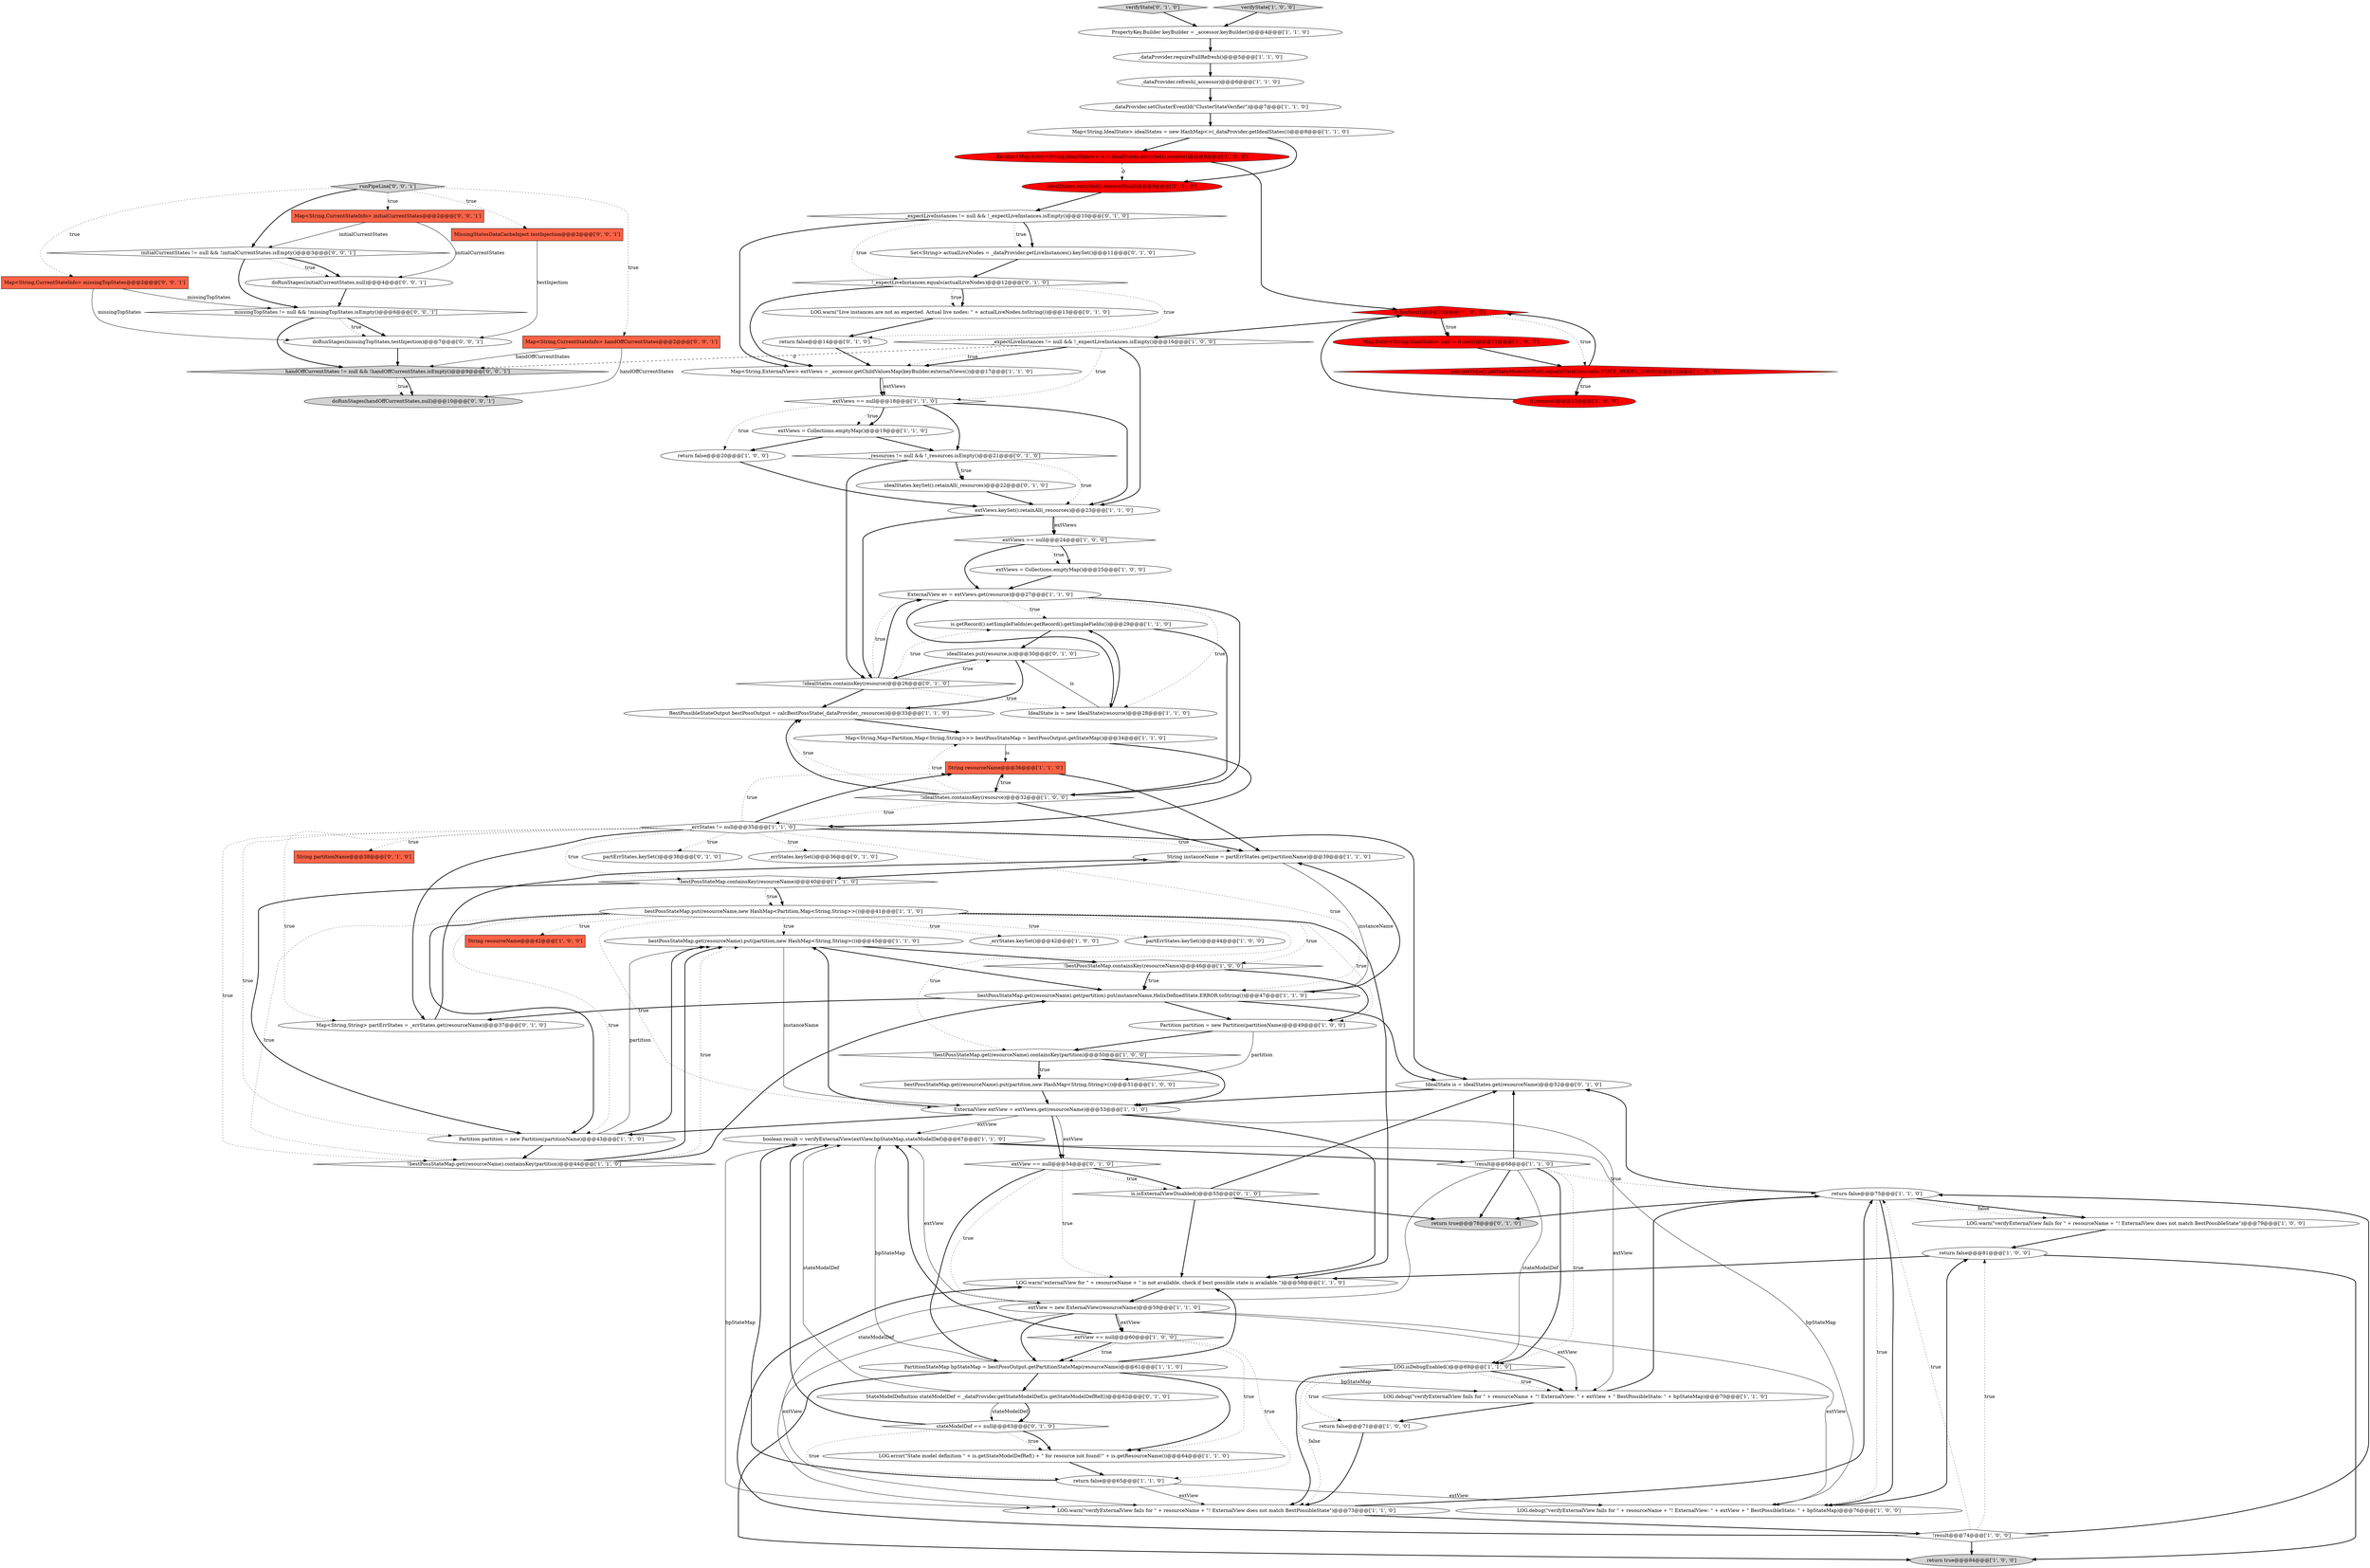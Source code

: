 digraph {
31 [style = filled, label = "PropertyKey.Builder keyBuilder = _accessor.keyBuilder()@@@4@@@['1', '1', '0']", fillcolor = white, shape = ellipse image = "AAA0AAABBB1BBB"];
67 [style = filled, label = "IdealState is = idealStates.get(resourceName)@@@52@@@['0', '1', '0']", fillcolor = white, shape = ellipse image = "AAA0AAABBB2BBB"];
10 [style = filled, label = "extView == null@@@60@@@['1', '0', '0']", fillcolor = white, shape = diamond image = "AAA0AAABBB1BBB"];
85 [style = filled, label = "doRunStages(missingTopStates,testInjection)@@@7@@@['0', '0', '1']", fillcolor = white, shape = ellipse image = "AAA0AAABBB3BBB"];
12 [style = filled, label = "extView = new ExternalView(resourceName)@@@59@@@['1', '1', '0']", fillcolor = white, shape = ellipse image = "AAA0AAABBB1BBB"];
38 [style = filled, label = "!bestPossStateMap.containsKey(resourceName)@@@40@@@['1', '1', '0']", fillcolor = white, shape = diamond image = "AAA0AAABBB1BBB"];
65 [style = filled, label = "Map<String,String> partErrStates = _errStates.get(resourceName)@@@37@@@['0', '1', '0']", fillcolor = white, shape = ellipse image = "AAA0AAABBB2BBB"];
72 [style = filled, label = "_expectLiveInstances != null && !_expectLiveInstances.isEmpty()@@@10@@@['0', '1', '0']", fillcolor = white, shape = diamond image = "AAA0AAABBB2BBB"];
84 [style = filled, label = "MissingStatesDataCacheInject testInjection@@@2@@@['0', '0', '1']", fillcolor = tomato, shape = box image = "AAA0AAABBB3BBB"];
43 [style = filled, label = "_dataProvider.requireFullRefresh()@@@5@@@['1', '1', '0']", fillcolor = white, shape = ellipse image = "AAA0AAABBB1BBB"];
61 [style = filled, label = "verifyState['0', '1', '0']", fillcolor = lightgray, shape = diamond image = "AAA0AAABBB2BBB"];
69 [style = filled, label = "!_expectLiveInstances.equals(actualLiveNodes)@@@12@@@['0', '1', '0']", fillcolor = white, shape = diamond image = "AAA0AAABBB2BBB"];
24 [style = filled, label = "bestPossStateMap.get(resourceName).put(partition,new HashMap<String,String>())@@@45@@@['1', '1', '0']", fillcolor = white, shape = ellipse image = "AAA0AAABBB1BBB"];
78 [style = filled, label = "extView == null@@@54@@@['0', '1', '0']", fillcolor = white, shape = diamond image = "AAA0AAABBB2BBB"];
88 [style = filled, label = "Map<String,CurrentStateInfo> initialCurrentStates@@@2@@@['0', '0', '1']", fillcolor = tomato, shape = box image = "AAA0AAABBB3BBB"];
60 [style = filled, label = "String partitionName@@@38@@@['0', '1', '0']", fillcolor = tomato, shape = box image = "AAA0AAABBB2BBB"];
13 [style = filled, label = "return false@@@75@@@['1', '1', '0']", fillcolor = white, shape = ellipse image = "AAA0AAABBB1BBB"];
23 [style = filled, label = "Iterator<Map.Entry<String,IdealState>> it = idealStates.entrySet().iterator()@@@9@@@['1', '0', '0']", fillcolor = red, shape = ellipse image = "AAA1AAABBB1BBB"];
47 [style = filled, label = "verifyState['1', '0', '0']", fillcolor = lightgray, shape = diamond image = "AAA0AAABBB1BBB"];
5 [style = filled, label = "!result@@@68@@@['1', '1', '0']", fillcolor = white, shape = diamond image = "AAA0AAABBB1BBB"];
21 [style = filled, label = "return true@@@84@@@['1', '0', '0']", fillcolor = lightgray, shape = ellipse image = "AAA0AAABBB1BBB"];
7 [style = filled, label = "return false@@@65@@@['1', '1', '0']", fillcolor = white, shape = ellipse image = "AAA0AAABBB1BBB"];
25 [style = filled, label = "it.remove()@@@13@@@['1', '0', '0']", fillcolor = red, shape = ellipse image = "AAA1AAABBB1BBB"];
66 [style = filled, label = "StateModelDefinition stateModelDef = _dataProvider.getStateModelDef(is.getStateModelDefRef())@@@62@@@['0', '1', '0']", fillcolor = white, shape = ellipse image = "AAA0AAABBB2BBB"];
64 [style = filled, label = "idealStates.put(resource,is)@@@30@@@['0', '1', '0']", fillcolor = white, shape = ellipse image = "AAA0AAABBB2BBB"];
36 [style = filled, label = "bestPossStateMap.get(resourceName).get(partition).put(instanceName,HelixDefinedState.ERROR.toString())@@@47@@@['1', '1', '0']", fillcolor = white, shape = ellipse image = "AAA0AAABBB1BBB"];
76 [style = filled, label = "idealStates.entrySet().removeIf(null)@@@9@@@['0', '1', '0']", fillcolor = red, shape = ellipse image = "AAA1AAABBB2BBB"];
91 [style = filled, label = "missingTopStates != null && !missingTopStates.isEmpty()@@@6@@@['0', '0', '1']", fillcolor = white, shape = diamond image = "AAA0AAABBB3BBB"];
44 [style = filled, label = "bestPossStateMap.put(resourceName,new HashMap<Partition,Map<String,String>>())@@@41@@@['1', '1', '0']", fillcolor = white, shape = ellipse image = "AAA0AAABBB1BBB"];
51 [style = filled, label = "LOG.warn(\"verifyExternalView fails for \" + resourceName + \"! ExternalView does not match BestPossibleState\")@@@79@@@['1', '0', '0']", fillcolor = white, shape = ellipse image = "AAA0AAABBB1BBB"];
26 [style = filled, label = "is.getRecord().setSimpleFields(ev.getRecord().getSimpleFields())@@@29@@@['1', '1', '0']", fillcolor = white, shape = ellipse image = "AAA0AAABBB1BBB"];
4 [style = filled, label = "LOG.error(\"State model definition \" + is.getStateModelDefRef() + \" for resource not found!\" + is.getResourceName())@@@64@@@['1', '1', '0']", fillcolor = white, shape = ellipse image = "AAA0AAABBB1BBB"];
77 [style = filled, label = "LOG.warn(\"Live instances are not as expected. Actual live nodes: \" + actualLiveNodes.toString())@@@13@@@['0', '1', '0']", fillcolor = white, shape = ellipse image = "AAA0AAABBB2BBB"];
3 [style = filled, label = "Map<String,ExternalView> extViews = _accessor.getChildValuesMap(keyBuilder.externalViews())@@@17@@@['1', '1', '0']", fillcolor = white, shape = ellipse image = "AAA0AAABBB1BBB"];
32 [style = filled, label = "!bestPossStateMap.get(resourceName).containsKey(partition)@@@50@@@['1', '0', '0']", fillcolor = white, shape = diamond image = "AAA0AAABBB1BBB"];
82 [style = filled, label = "Map<String,CurrentStateInfo> handOffCurrentStates@@@2@@@['0', '0', '1']", fillcolor = tomato, shape = box image = "AAA0AAABBB3BBB"];
86 [style = filled, label = "Map<String,CurrentStateInfo> missingTopStates@@@2@@@['0', '0', '1']", fillcolor = tomato, shape = box image = "AAA0AAABBB3BBB"];
30 [style = filled, label = "LOG.warn(\"externalView for \" + resourceName + \" is not available, check if best possible state is available.\")@@@58@@@['1', '1', '0']", fillcolor = white, shape = ellipse image = "AAA0AAABBB1BBB"];
29 [style = filled, label = "return false@@@71@@@['1', '0', '0']", fillcolor = white, shape = ellipse image = "AAA0AAABBB1BBB"];
16 [style = filled, label = "ExternalView extView = extViews.get(resourceName)@@@53@@@['1', '1', '0']", fillcolor = white, shape = ellipse image = "AAA0AAABBB1BBB"];
17 [style = filled, label = "Map<String,IdealState> idealStates = new HashMap<>(_dataProvider.getIdealStates())@@@8@@@['1', '1', '0']", fillcolor = white, shape = ellipse image = "AAA0AAABBB1BBB"];
37 [style = filled, label = "BestPossibleStateOutput bestPossOutput = calcBestPossState(_dataProvider,_resources)@@@33@@@['1', '1', '0']", fillcolor = white, shape = ellipse image = "AAA0AAABBB1BBB"];
20 [style = filled, label = "!bestPossStateMap.get(resourceName).containsKey(partition)@@@44@@@['1', '1', '0']", fillcolor = white, shape = diamond image = "AAA0AAABBB1BBB"];
90 [style = filled, label = "initialCurrentStates != null && !initialCurrentStates.isEmpty()@@@3@@@['0', '0', '1']", fillcolor = white, shape = diamond image = "AAA0AAABBB3BBB"];
79 [style = filled, label = "_resources != null && !_resources.isEmpty()@@@21@@@['0', '1', '0']", fillcolor = white, shape = diamond image = "AAA0AAABBB2BBB"];
15 [style = filled, label = "String resourceName@@@42@@@['1', '0', '0']", fillcolor = tomato, shape = box image = "AAA0AAABBB1BBB"];
28 [style = filled, label = "Partition partition = new Partition(partitionName)@@@43@@@['1', '1', '0']", fillcolor = white, shape = ellipse image = "AAA0AAABBB1BBB"];
52 [style = filled, label = "extViews == null@@@24@@@['1', '0', '0']", fillcolor = white, shape = diamond image = "AAA0AAABBB1BBB"];
87 [style = filled, label = "handOffCurrentStates != null && !handOffCurrentStates.isEmpty()@@@9@@@['0', '0', '1']", fillcolor = lightgray, shape = diamond image = "AAA0AAABBB3BBB"];
27 [style = filled, label = "return false@@@20@@@['1', '0', '0']", fillcolor = white, shape = ellipse image = "AAA0AAABBB1BBB"];
41 [style = filled, label = "LOG.debug(\"verifyExternalView fails for \" + resourceName + \"! ExternalView: \" + extView + \" BestPossibleState: \" + bpStateMap)@@@76@@@['1', '0', '0']", fillcolor = white, shape = ellipse image = "AAA0AAABBB1BBB"];
45 [style = filled, label = "_dataProvider.refresh(_accessor)@@@6@@@['1', '1', '0']", fillcolor = white, shape = ellipse image = "AAA0AAABBB1BBB"];
19 [style = filled, label = "_expectLiveInstances != null && !_expectLiveInstances.isEmpty()@@@16@@@['1', '0', '0']", fillcolor = white, shape = diamond image = "AAA0AAABBB1BBB"];
54 [style = filled, label = "it.hasNext()@@@10@@@['1', '0', '0']", fillcolor = red, shape = diamond image = "AAA1AAABBB1BBB"];
50 [style = filled, label = "LOG.warn(\"verifyExternalView fails for \" + resourceName + \"! ExternalView does not match BestPossibleState\")@@@73@@@['1', '1', '0']", fillcolor = white, shape = ellipse image = "AAA0AAABBB1BBB"];
80 [style = filled, label = "Set<String> actualLiveNodes = _dataProvider.getLiveInstances().keySet()@@@11@@@['0', '1', '0']", fillcolor = white, shape = ellipse image = "AAA0AAABBB2BBB"];
22 [style = filled, label = "ExternalView ev = extViews.get(resource)@@@27@@@['1', '1', '0']", fillcolor = white, shape = ellipse image = "AAA0AAABBB1BBB"];
71 [style = filled, label = "idealStates.keySet().retainAll(_resources)@@@22@@@['0', '1', '0']", fillcolor = white, shape = ellipse image = "AAA0AAABBB2BBB"];
81 [style = filled, label = "doRunStages(initialCurrentStates,null)@@@4@@@['0', '0', '1']", fillcolor = white, shape = ellipse image = "AAA0AAABBB3BBB"];
83 [style = filled, label = "runPipeLine['0', '0', '1']", fillcolor = lightgray, shape = diamond image = "AAA0AAABBB3BBB"];
35 [style = filled, label = "!bestPossStateMap.containsKey(resourceName)@@@46@@@['1', '0', '0']", fillcolor = white, shape = diamond image = "AAA0AAABBB1BBB"];
0 [style = filled, label = "LOG.isDebugEnabled()@@@69@@@['1', '1', '0']", fillcolor = white, shape = diamond image = "AAA0AAABBB1BBB"];
63 [style = filled, label = "!idealStates.containsKey(resource)@@@26@@@['0', '1', '0']", fillcolor = white, shape = diamond image = "AAA0AAABBB2BBB"];
58 [style = filled, label = "extViews == null@@@18@@@['1', '1', '0']", fillcolor = white, shape = diamond image = "AAA0AAABBB1BBB"];
55 [style = filled, label = "Map.Entry<String,IdealState> pair = it.next()@@@11@@@['1', '0', '0']", fillcolor = red, shape = ellipse image = "AAA1AAABBB1BBB"];
59 [style = filled, label = "extViews.keySet().retainAll(_resources)@@@23@@@['1', '1', '0']", fillcolor = white, shape = ellipse image = "AAA0AAABBB1BBB"];
14 [style = filled, label = "extViews = Collections.emptyMap()@@@25@@@['1', '0', '0']", fillcolor = white, shape = ellipse image = "AAA0AAABBB1BBB"];
70 [style = filled, label = "is.isExternalViewDisabled()@@@55@@@['0', '1', '0']", fillcolor = white, shape = diamond image = "AAA0AAABBB2BBB"];
2 [style = filled, label = "Partition partition = new Partition(partitionName)@@@49@@@['1', '0', '0']", fillcolor = white, shape = ellipse image = "AAA0AAABBB1BBB"];
75 [style = filled, label = "partErrStates.keySet()@@@38@@@['0', '1', '0']", fillcolor = white, shape = ellipse image = "AAA0AAABBB2BBB"];
33 [style = filled, label = "LOG.debug(\"verifyExternalView fails for \" + resourceName + \"! ExternalView: \" + extView + \" BestPossibleState: \" + bpStateMap)@@@70@@@['1', '1', '0']", fillcolor = white, shape = ellipse image = "AAA0AAABBB1BBB"];
42 [style = filled, label = "pair.getValue().getStateModelDefRef().equals(TaskConstants.STATE_MODEL_NAME)@@@12@@@['1', '0', '0']", fillcolor = red, shape = diamond image = "AAA1AAABBB1BBB"];
49 [style = filled, label = "String resourceName@@@36@@@['1', '1', '0']", fillcolor = tomato, shape = box image = "AAA0AAABBB1BBB"];
40 [style = filled, label = "_errStates.keySet()@@@42@@@['1', '0', '0']", fillcolor = white, shape = ellipse image = "AAA0AAABBB1BBB"];
18 [style = filled, label = "partErrStates.keySet()@@@44@@@['1', '0', '0']", fillcolor = white, shape = ellipse image = "AAA0AAABBB1BBB"];
48 [style = filled, label = "PartitionStateMap bpStateMap = bestPossOutput.getPartitionStateMap(resourceName)@@@61@@@['1', '1', '0']", fillcolor = white, shape = ellipse image = "AAA0AAABBB1BBB"];
56 [style = filled, label = "Map<String,Map<Partition,Map<String,String>>> bestPossStateMap = bestPossOutput.getStateMap()@@@34@@@['1', '1', '0']", fillcolor = white, shape = ellipse image = "AAA0AAABBB1BBB"];
9 [style = filled, label = "String instanceName = partErrStates.get(partitionName)@@@39@@@['1', '1', '0']", fillcolor = white, shape = ellipse image = "AAA0AAABBB1BBB"];
34 [style = filled, label = "extViews = Collections.emptyMap()@@@19@@@['1', '1', '0']", fillcolor = white, shape = ellipse image = "AAA0AAABBB1BBB"];
1 [style = filled, label = "return false@@@81@@@['1', '0', '0']", fillcolor = white, shape = ellipse image = "AAA0AAABBB1BBB"];
39 [style = filled, label = "boolean result = verifyExternalView(extView,bpStateMap,stateModelDef)@@@67@@@['1', '1', '0']", fillcolor = white, shape = ellipse image = "AAA0AAABBB1BBB"];
11 [style = filled, label = "!result@@@74@@@['1', '0', '0']", fillcolor = white, shape = diamond image = "AAA0AAABBB1BBB"];
73 [style = filled, label = "return false@@@14@@@['0', '1', '0']", fillcolor = white, shape = ellipse image = "AAA0AAABBB2BBB"];
46 [style = filled, label = "_dataProvider.setClusterEventId(\"ClusterStateVerifier\")@@@7@@@['1', '1', '0']", fillcolor = white, shape = ellipse image = "AAA0AAABBB1BBB"];
6 [style = filled, label = "IdealState is = new IdealState(resource)@@@28@@@['1', '1', '0']", fillcolor = white, shape = ellipse image = "AAA0AAABBB1BBB"];
8 [style = filled, label = "!idealStates.containsKey(resource)@@@32@@@['1', '0', '0']", fillcolor = white, shape = diamond image = "AAA0AAABBB1BBB"];
68 [style = filled, label = "return true@@@78@@@['0', '1', '0']", fillcolor = lightgray, shape = ellipse image = "AAA0AAABBB2BBB"];
62 [style = filled, label = "_errStates.keySet()@@@36@@@['0', '1', '0']", fillcolor = white, shape = ellipse image = "AAA0AAABBB2BBB"];
53 [style = filled, label = "bestPossStateMap.get(resourceName).put(partition,new HashMap<String,String>())@@@51@@@['1', '0', '0']", fillcolor = white, shape = ellipse image = "AAA0AAABBB1BBB"];
89 [style = filled, label = "doRunStages(handOffCurrentStates,null)@@@10@@@['0', '0', '1']", fillcolor = lightgray, shape = ellipse image = "AAA0AAABBB3BBB"];
74 [style = filled, label = "stateModelDef == null@@@63@@@['0', '1', '0']", fillcolor = white, shape = diamond image = "AAA0AAABBB2BBB"];
57 [style = filled, label = "_errStates != null@@@35@@@['1', '1', '0']", fillcolor = white, shape = diamond image = "AAA0AAABBB1BBB"];
32->53 [style = bold, label=""];
54->55 [style = bold, label=""];
88->90 [style = solid, label="initialCurrentStates"];
70->67 [style = bold, label=""];
38->44 [style = bold, label=""];
28->20 [style = bold, label=""];
11->1 [style = dotted, label="true"];
13->41 [style = dotted, label="true"];
78->70 [style = bold, label=""];
48->4 [style = bold, label=""];
5->68 [style = bold, label=""];
57->9 [style = dotted, label="true"];
51->1 [style = bold, label=""];
44->24 [style = dotted, label="true"];
1->30 [style = bold, label=""];
54->19 [style = bold, label=""];
8->37 [style = dotted, label="true"];
6->64 [style = solid, label="is"];
63->22 [style = bold, label=""];
49->8 [style = bold, label=""];
57->38 [style = dotted, label="true"];
22->8 [style = bold, label=""];
13->51 [style = bold, label=""];
58->34 [style = dotted, label="true"];
72->80 [style = bold, label=""];
57->65 [style = dotted, label="true"];
5->13 [style = dotted, label="true"];
12->10 [style = bold, label=""];
83->88 [style = dotted, label="true"];
39->41 [style = solid, label="bpStateMap"];
57->67 [style = bold, label=""];
52->14 [style = bold, label=""];
63->26 [style = dotted, label="true"];
10->39 [style = bold, label=""];
5->0 [style = bold, label=""];
86->91 [style = solid, label="missingTopStates"];
63->6 [style = dotted, label="true"];
1->21 [style = bold, label=""];
86->85 [style = solid, label="missingTopStates"];
36->2 [style = bold, label=""];
44->20 [style = dotted, label="true"];
11->13 [style = bold, label=""];
44->40 [style = dotted, label="true"];
65->9 [style = bold, label=""];
9->36 [style = solid, label="instanceName"];
48->21 [style = bold, label=""];
70->68 [style = bold, label=""];
13->68 [style = bold, label=""];
58->59 [style = bold, label=""];
16->78 [style = solid, label="extView"];
36->67 [style = bold, label=""];
2->32 [style = bold, label=""];
10->4 [style = dotted, label="true"];
9->38 [style = bold, label=""];
19->3 [style = bold, label=""];
83->90 [style = bold, label=""];
26->64 [style = bold, label=""];
63->64 [style = dotted, label="true"];
83->82 [style = dotted, label="true"];
48->39 [style = solid, label="bpStateMap"];
36->9 [style = bold, label=""];
67->16 [style = bold, label=""];
20->24 [style = dotted, label="true"];
57->36 [style = dotted, label="true"];
38->28 [style = bold, label=""];
79->63 [style = bold, label=""];
19->87 [style = dashed, label="0"];
87->89 [style = dotted, label="true"];
14->22 [style = bold, label=""];
69->73 [style = dotted, label="true"];
10->48 [style = bold, label=""];
12->48 [style = bold, label=""];
69->77 [style = bold, label=""];
11->13 [style = dotted, label="true"];
56->57 [style = bold, label=""];
78->30 [style = dotted, label="true"];
16->78 [style = bold, label=""];
33->13 [style = bold, label=""];
44->28 [style = dotted, label="true"];
43->45 [style = bold, label=""];
44->35 [style = dotted, label="true"];
90->81 [style = dotted, label="true"];
58->79 [style = bold, label=""];
33->29 [style = bold, label=""];
7->41 [style = solid, label="extView"];
44->15 [style = dotted, label="true"];
57->75 [style = dotted, label="true"];
12->33 [style = solid, label="extView"];
17->76 [style = bold, label=""];
66->74 [style = solid, label="stateModelDef"];
27->59 [style = bold, label=""];
59->52 [style = solid, label="extViews"];
78->48 [style = bold, label=""];
2->53 [style = solid, label="partition"];
19->3 [style = dotted, label="true"];
8->49 [style = dotted, label="true"];
44->2 [style = dotted, label="true"];
84->85 [style = solid, label="testInjection"];
59->63 [style = bold, label=""];
63->37 [style = bold, label=""];
44->18 [style = dotted, label="true"];
13->51 [style = dotted, label="false"];
28->24 [style = bold, label=""];
58->34 [style = bold, label=""];
57->49 [style = dotted, label="true"];
57->65 [style = bold, label=""];
39->50 [style = solid, label="bpStateMap"];
45->46 [style = bold, label=""];
3->58 [style = bold, label=""];
83->86 [style = dotted, label="true"];
0->50 [style = dotted, label="false"];
91->87 [style = bold, label=""];
90->91 [style = bold, label=""];
8->57 [style = dotted, label="true"];
11->30 [style = bold, label=""];
81->91 [style = bold, label=""];
22->6 [style = bold, label=""];
57->60 [style = dotted, label="true"];
56->49 [style = solid, label="is"];
44->30 [style = bold, label=""];
79->71 [style = dotted, label="true"];
23->54 [style = bold, label=""];
7->50 [style = solid, label="extView"];
44->32 [style = dotted, label="true"];
6->26 [style = bold, label=""];
52->14 [style = dotted, label="true"];
78->70 [style = dotted, label="true"];
82->87 [style = solid, label="handOffCurrentStates"];
88->81 [style = solid, label="initialCurrentStates"];
74->7 [style = dotted, label="true"];
57->28 [style = dotted, label="true"];
39->5 [style = bold, label=""];
77->73 [style = bold, label=""];
42->25 [style = bold, label=""];
74->4 [style = dotted, label="true"];
47->31 [style = bold, label=""];
16->24 [style = bold, label=""];
11->21 [style = bold, label=""];
35->2 [style = bold, label=""];
12->10 [style = solid, label="extView"];
32->53 [style = dotted, label="true"];
26->8 [style = bold, label=""];
38->44 [style = dotted, label="true"];
50->13 [style = bold, label=""];
5->0 [style = dotted, label="true"];
32->16 [style = bold, label=""];
52->22 [style = bold, label=""];
19->59 [style = bold, label=""];
55->42 [style = bold, label=""];
48->33 [style = solid, label="bpStateMap"];
72->3 [style = bold, label=""];
17->23 [style = bold, label=""];
4->7 [style = bold, label=""];
16->39 [style = solid, label="extView"];
23->76 [style = dashed, label="0"];
13->41 [style = bold, label=""];
64->37 [style = bold, label=""];
5->50 [style = solid, label="stateModelDef"];
30->12 [style = bold, label=""];
5->67 [style = bold, label=""];
22->26 [style = dotted, label="true"];
7->39 [style = bold, label=""];
29->50 [style = bold, label=""];
70->30 [style = bold, label=""];
54->42 [style = dotted, label="true"];
71->59 [style = bold, label=""];
72->69 [style = dotted, label="true"];
16->30 [style = bold, label=""];
78->12 [style = dotted, label="true"];
66->39 [style = solid, label="stateModelDef"];
83->84 [style = dotted, label="true"];
31->43 [style = bold, label=""];
69->3 [style = bold, label=""];
5->0 [style = solid, label="stateModelDef"];
8->37 [style = bold, label=""];
79->71 [style = bold, label=""];
73->3 [style = bold, label=""];
48->30 [style = bold, label=""];
25->54 [style = bold, label=""];
74->39 [style = bold, label=""];
20->36 [style = bold, label=""];
34->79 [style = bold, label=""];
48->66 [style = bold, label=""];
57->62 [style = dotted, label="true"];
91->85 [style = bold, label=""];
74->4 [style = bold, label=""];
24->35 [style = bold, label=""];
58->27 [style = dotted, label="true"];
61->31 [style = bold, label=""];
35->36 [style = dotted, label="true"];
24->16 [style = solid, label="instanceName"];
64->63 [style = bold, label=""];
66->74 [style = bold, label=""];
0->33 [style = dotted, label="true"];
59->52 [style = bold, label=""];
12->41 [style = solid, label="extView"];
91->85 [style = dotted, label="true"];
28->24 [style = solid, label="partition"];
12->39 [style = solid, label="extView"];
41->1 [style = bold, label=""];
22->6 [style = dotted, label="true"];
72->80 [style = dotted, label="true"];
0->50 [style = bold, label=""];
63->22 [style = dotted, label="true"];
13->67 [style = bold, label=""];
12->50 [style = solid, label="extView"];
85->87 [style = bold, label=""];
3->58 [style = solid, label="extViews"];
90->81 [style = bold, label=""];
24->36 [style = bold, label=""];
76->72 [style = bold, label=""];
0->29 [style = dotted, label="true"];
57->20 [style = dotted, label="true"];
82->89 [style = solid, label="handOffCurrentStates"];
19->58 [style = dotted, label="true"];
16->28 [style = bold, label=""];
0->33 [style = bold, label=""];
50->11 [style = bold, label=""];
79->59 [style = dotted, label="true"];
44->28 [style = bold, label=""];
69->77 [style = dotted, label="true"];
16->33 [style = solid, label="extView"];
8->9 [style = bold, label=""];
53->16 [style = bold, label=""];
8->56 [style = dotted, label="true"];
80->69 [style = bold, label=""];
57->49 [style = bold, label=""];
10->48 [style = dotted, label="true"];
87->89 [style = bold, label=""];
42->25 [style = dotted, label="true"];
54->55 [style = dotted, label="true"];
35->36 [style = bold, label=""];
42->54 [style = bold, label=""];
20->24 [style = bold, label=""];
46->17 [style = bold, label=""];
49->9 [style = bold, label=""];
36->65 [style = bold, label=""];
10->7 [style = dotted, label="true"];
44->16 [style = dotted, label="true"];
34->27 [style = bold, label=""];
37->56 [style = bold, label=""];
}
